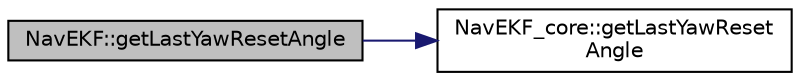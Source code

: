 digraph "NavEKF::getLastYawResetAngle"
{
 // INTERACTIVE_SVG=YES
  edge [fontname="Helvetica",fontsize="10",labelfontname="Helvetica",labelfontsize="10"];
  node [fontname="Helvetica",fontsize="10",shape=record];
  rankdir="LR";
  Node1 [label="NavEKF::getLastYawResetAngle",height=0.2,width=0.4,color="black", fillcolor="grey75", style="filled", fontcolor="black"];
  Node1 -> Node2 [color="midnightblue",fontsize="10",style="solid",fontname="Helvetica"];
  Node2 [label="NavEKF_core::getLastYawReset\lAngle",height=0.2,width=0.4,color="black", fillcolor="white", style="filled",URL="$classNavEKF__core.html#a5a1f553bf321ccc5533a1d170fd99296"];
}
